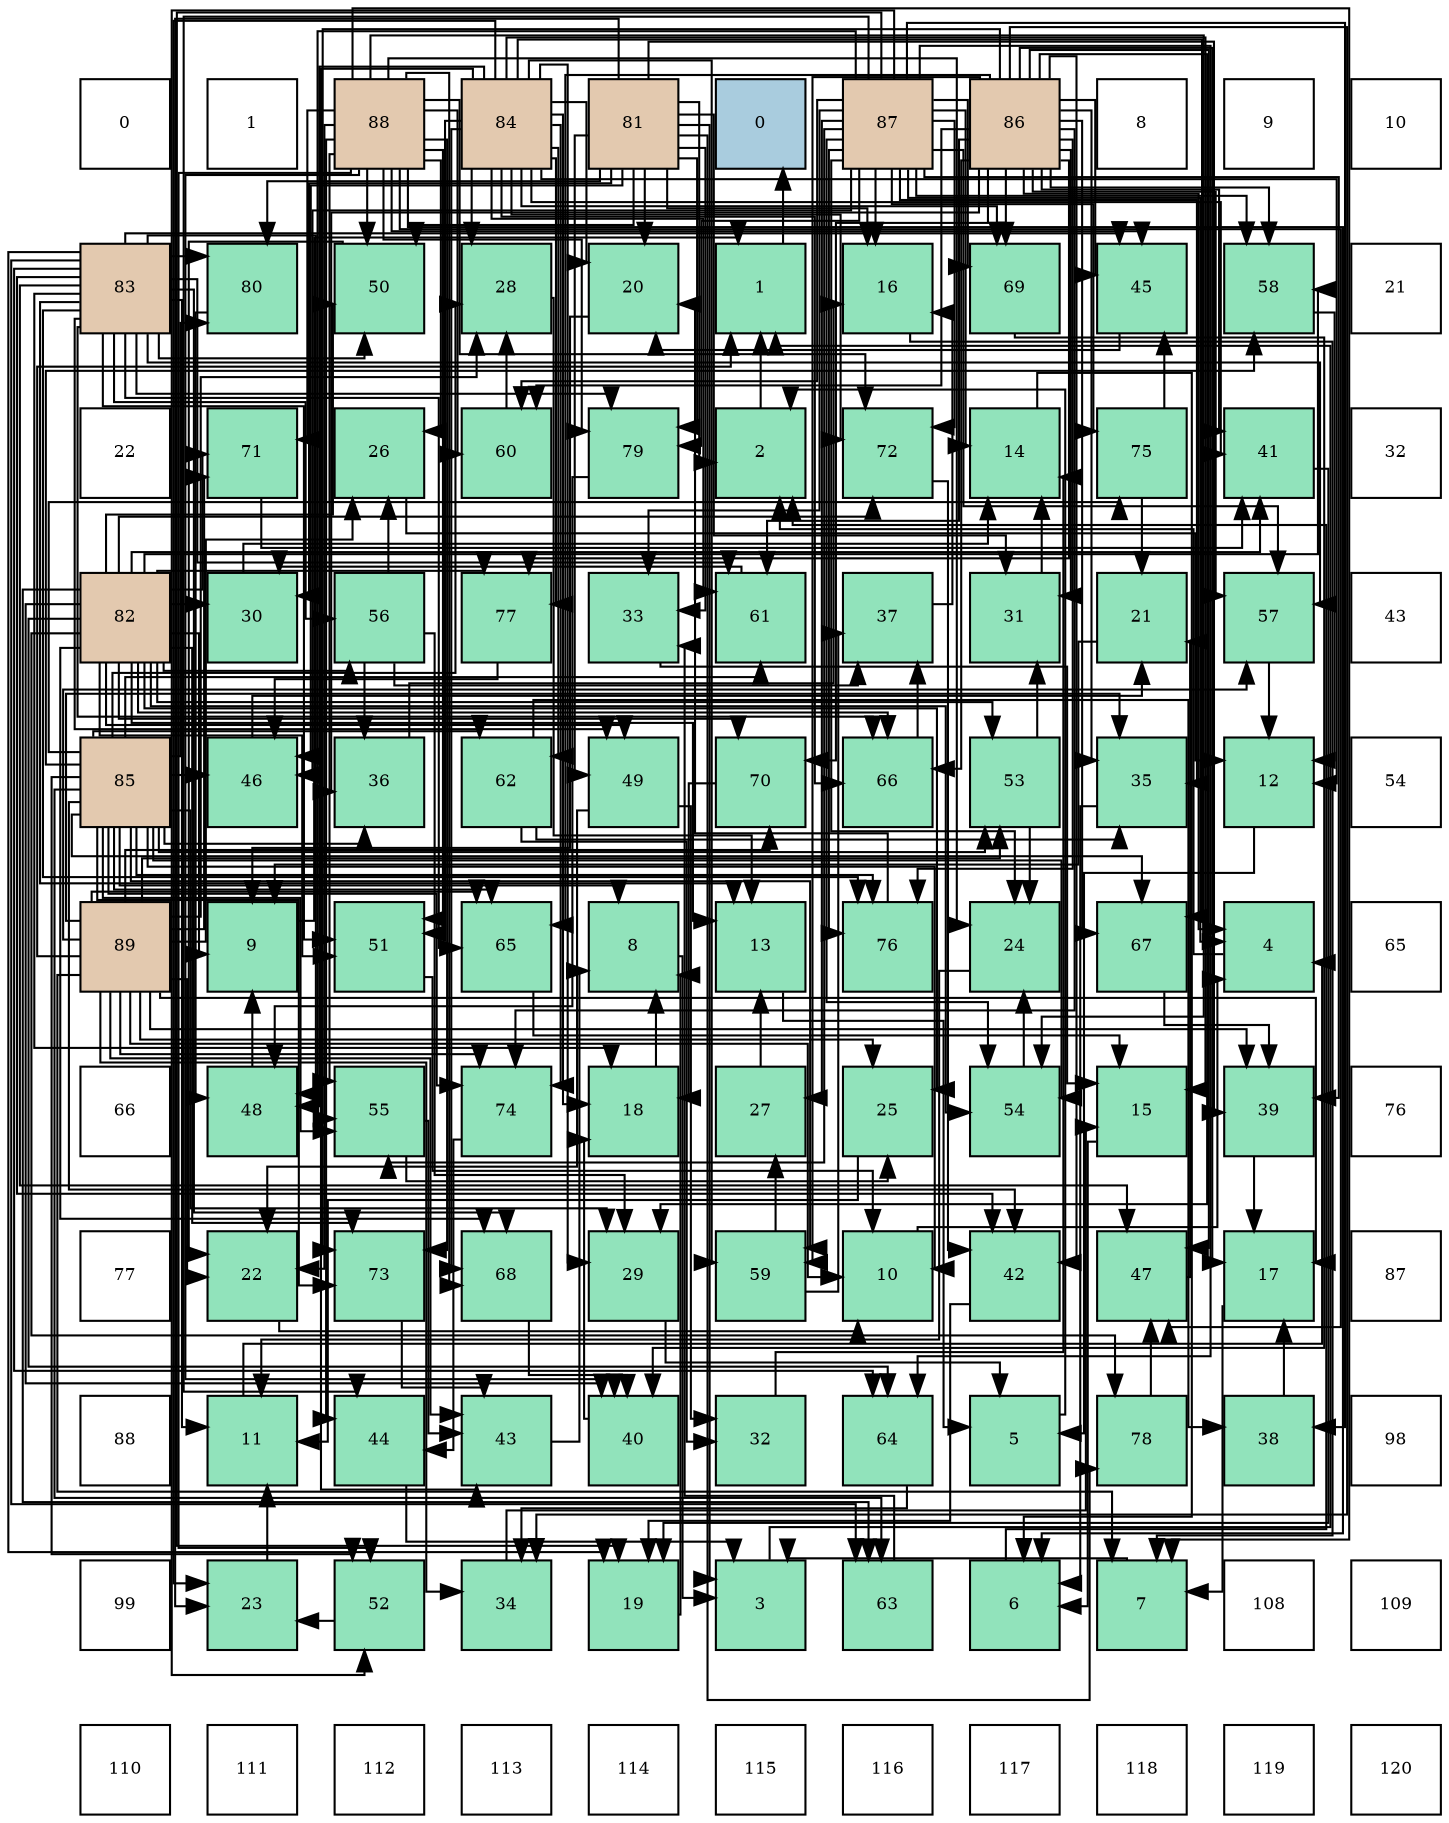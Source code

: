 digraph layout{
 rankdir=TB;
 splines=ortho;
 node [style=filled shape=square fixedsize=true width=0.6];
0[label="0", fontsize=8, fillcolor="#ffffff"];
1[label="1", fontsize=8, fillcolor="#ffffff"];
2[label="88", fontsize=8, fillcolor="#e3c9af"];
3[label="84", fontsize=8, fillcolor="#e3c9af"];
4[label="81", fontsize=8, fillcolor="#e3c9af"];
5[label="0", fontsize=8, fillcolor="#a9ccde"];
6[label="87", fontsize=8, fillcolor="#e3c9af"];
7[label="86", fontsize=8, fillcolor="#e3c9af"];
8[label="8", fontsize=8, fillcolor="#ffffff"];
9[label="9", fontsize=8, fillcolor="#ffffff"];
10[label="10", fontsize=8, fillcolor="#ffffff"];
11[label="83", fontsize=8, fillcolor="#e3c9af"];
12[label="80", fontsize=8, fillcolor="#91e3bb"];
13[label="50", fontsize=8, fillcolor="#91e3bb"];
14[label="28", fontsize=8, fillcolor="#91e3bb"];
15[label="20", fontsize=8, fillcolor="#91e3bb"];
16[label="1", fontsize=8, fillcolor="#91e3bb"];
17[label="16", fontsize=8, fillcolor="#91e3bb"];
18[label="69", fontsize=8, fillcolor="#91e3bb"];
19[label="45", fontsize=8, fillcolor="#91e3bb"];
20[label="58", fontsize=8, fillcolor="#91e3bb"];
21[label="21", fontsize=8, fillcolor="#ffffff"];
22[label="22", fontsize=8, fillcolor="#ffffff"];
23[label="71", fontsize=8, fillcolor="#91e3bb"];
24[label="26", fontsize=8, fillcolor="#91e3bb"];
25[label="60", fontsize=8, fillcolor="#91e3bb"];
26[label="79", fontsize=8, fillcolor="#91e3bb"];
27[label="2", fontsize=8, fillcolor="#91e3bb"];
28[label="72", fontsize=8, fillcolor="#91e3bb"];
29[label="14", fontsize=8, fillcolor="#91e3bb"];
30[label="75", fontsize=8, fillcolor="#91e3bb"];
31[label="41", fontsize=8, fillcolor="#91e3bb"];
32[label="32", fontsize=8, fillcolor="#ffffff"];
33[label="82", fontsize=8, fillcolor="#e3c9af"];
34[label="30", fontsize=8, fillcolor="#91e3bb"];
35[label="56", fontsize=8, fillcolor="#91e3bb"];
36[label="77", fontsize=8, fillcolor="#91e3bb"];
37[label="33", fontsize=8, fillcolor="#91e3bb"];
38[label="61", fontsize=8, fillcolor="#91e3bb"];
39[label="37", fontsize=8, fillcolor="#91e3bb"];
40[label="31", fontsize=8, fillcolor="#91e3bb"];
41[label="21", fontsize=8, fillcolor="#91e3bb"];
42[label="57", fontsize=8, fillcolor="#91e3bb"];
43[label="43", fontsize=8, fillcolor="#ffffff"];
44[label="85", fontsize=8, fillcolor="#e3c9af"];
45[label="46", fontsize=8, fillcolor="#91e3bb"];
46[label="36", fontsize=8, fillcolor="#91e3bb"];
47[label="62", fontsize=8, fillcolor="#91e3bb"];
48[label="49", fontsize=8, fillcolor="#91e3bb"];
49[label="70", fontsize=8, fillcolor="#91e3bb"];
50[label="66", fontsize=8, fillcolor="#91e3bb"];
51[label="53", fontsize=8, fillcolor="#91e3bb"];
52[label="35", fontsize=8, fillcolor="#91e3bb"];
53[label="12", fontsize=8, fillcolor="#91e3bb"];
54[label="54", fontsize=8, fillcolor="#ffffff"];
55[label="89", fontsize=8, fillcolor="#e3c9af"];
56[label="9", fontsize=8, fillcolor="#91e3bb"];
57[label="51", fontsize=8, fillcolor="#91e3bb"];
58[label="65", fontsize=8, fillcolor="#91e3bb"];
59[label="8", fontsize=8, fillcolor="#91e3bb"];
60[label="13", fontsize=8, fillcolor="#91e3bb"];
61[label="76", fontsize=8, fillcolor="#91e3bb"];
62[label="24", fontsize=8, fillcolor="#91e3bb"];
63[label="67", fontsize=8, fillcolor="#91e3bb"];
64[label="4", fontsize=8, fillcolor="#91e3bb"];
65[label="65", fontsize=8, fillcolor="#ffffff"];
66[label="66", fontsize=8, fillcolor="#ffffff"];
67[label="48", fontsize=8, fillcolor="#91e3bb"];
68[label="55", fontsize=8, fillcolor="#91e3bb"];
69[label="74", fontsize=8, fillcolor="#91e3bb"];
70[label="18", fontsize=8, fillcolor="#91e3bb"];
71[label="27", fontsize=8, fillcolor="#91e3bb"];
72[label="25", fontsize=8, fillcolor="#91e3bb"];
73[label="54", fontsize=8, fillcolor="#91e3bb"];
74[label="15", fontsize=8, fillcolor="#91e3bb"];
75[label="39", fontsize=8, fillcolor="#91e3bb"];
76[label="76", fontsize=8, fillcolor="#ffffff"];
77[label="77", fontsize=8, fillcolor="#ffffff"];
78[label="22", fontsize=8, fillcolor="#91e3bb"];
79[label="73", fontsize=8, fillcolor="#91e3bb"];
80[label="68", fontsize=8, fillcolor="#91e3bb"];
81[label="29", fontsize=8, fillcolor="#91e3bb"];
82[label="59", fontsize=8, fillcolor="#91e3bb"];
83[label="10", fontsize=8, fillcolor="#91e3bb"];
84[label="42", fontsize=8, fillcolor="#91e3bb"];
85[label="47", fontsize=8, fillcolor="#91e3bb"];
86[label="17", fontsize=8, fillcolor="#91e3bb"];
87[label="87", fontsize=8, fillcolor="#ffffff"];
88[label="88", fontsize=8, fillcolor="#ffffff"];
89[label="11", fontsize=8, fillcolor="#91e3bb"];
90[label="44", fontsize=8, fillcolor="#91e3bb"];
91[label="43", fontsize=8, fillcolor="#91e3bb"];
92[label="40", fontsize=8, fillcolor="#91e3bb"];
93[label="32", fontsize=8, fillcolor="#91e3bb"];
94[label="64", fontsize=8, fillcolor="#91e3bb"];
95[label="5", fontsize=8, fillcolor="#91e3bb"];
96[label="78", fontsize=8, fillcolor="#91e3bb"];
97[label="38", fontsize=8, fillcolor="#91e3bb"];
98[label="98", fontsize=8, fillcolor="#ffffff"];
99[label="99", fontsize=8, fillcolor="#ffffff"];
100[label="23", fontsize=8, fillcolor="#91e3bb"];
101[label="52", fontsize=8, fillcolor="#91e3bb"];
102[label="34", fontsize=8, fillcolor="#91e3bb"];
103[label="19", fontsize=8, fillcolor="#91e3bb"];
104[label="3", fontsize=8, fillcolor="#91e3bb"];
105[label="63", fontsize=8, fillcolor="#91e3bb"];
106[label="6", fontsize=8, fillcolor="#91e3bb"];
107[label="7", fontsize=8, fillcolor="#91e3bb"];
108[label="108", fontsize=8, fillcolor="#ffffff"];
109[label="109", fontsize=8, fillcolor="#ffffff"];
110[label="110", fontsize=8, fillcolor="#ffffff"];
111[label="111", fontsize=8, fillcolor="#ffffff"];
112[label="112", fontsize=8, fillcolor="#ffffff"];
113[label="113", fontsize=8, fillcolor="#ffffff"];
114[label="114", fontsize=8, fillcolor="#ffffff"];
115[label="115", fontsize=8, fillcolor="#ffffff"];
116[label="116", fontsize=8, fillcolor="#ffffff"];
117[label="117", fontsize=8, fillcolor="#ffffff"];
118[label="118", fontsize=8, fillcolor="#ffffff"];
119[label="119", fontsize=8, fillcolor="#ffffff"];
120[label="120", fontsize=8, fillcolor="#ffffff"];
edge [constraint=false, style=vis];16 -> 5;
27 -> 16;
104 -> 16;
64 -> 27;
95 -> 27;
106 -> 27;
107 -> 104;
59 -> 104;
56 -> 16;
83 -> 64;
89 -> 64;
53 -> 95;
60 -> 95;
29 -> 106;
74 -> 106;
17 -> 107;
86 -> 107;
70 -> 59;
103 -> 59;
15 -> 56;
41 -> 56;
78 -> 83;
100 -> 89;
62 -> 89;
72 -> 89;
24 -> 53;
71 -> 60;
14 -> 60;
81 -> 95;
34 -> 29;
40 -> 29;
93 -> 29;
37 -> 74;
102 -> 74;
52 -> 106;
46 -> 17;
39 -> 17;
97 -> 86;
75 -> 86;
92 -> 70;
31 -> 103;
84 -> 103;
91 -> 59;
90 -> 104;
19 -> 15;
45 -> 41;
85 -> 41;
67 -> 56;
48 -> 78;
48 -> 93;
13 -> 78;
57 -> 83;
101 -> 100;
51 -> 62;
51 -> 40;
73 -> 62;
68 -> 72;
68 -> 91;
35 -> 24;
35 -> 81;
35 -> 46;
35 -> 39;
42 -> 53;
20 -> 53;
82 -> 71;
82 -> 39;
25 -> 14;
38 -> 34;
47 -> 93;
47 -> 52;
47 -> 97;
105 -> 37;
94 -> 102;
58 -> 74;
50 -> 39;
63 -> 75;
80 -> 92;
18 -> 92;
49 -> 70;
23 -> 31;
28 -> 84;
79 -> 91;
69 -> 90;
30 -> 41;
30 -> 19;
61 -> 15;
36 -> 45;
96 -> 85;
26 -> 67;
12 -> 67;
4 -> 27;
4 -> 104;
4 -> 17;
4 -> 15;
4 -> 100;
4 -> 34;
4 -> 40;
4 -> 37;
4 -> 75;
4 -> 45;
4 -> 48;
4 -> 13;
4 -> 96;
4 -> 26;
4 -> 12;
33 -> 56;
33 -> 60;
33 -> 72;
33 -> 34;
33 -> 92;
33 -> 31;
33 -> 48;
33 -> 13;
33 -> 57;
33 -> 51;
33 -> 73;
33 -> 35;
33 -> 20;
33 -> 105;
33 -> 94;
33 -> 50;
33 -> 80;
33 -> 49;
33 -> 23;
33 -> 28;
33 -> 79;
33 -> 36;
33 -> 96;
11 -> 89;
11 -> 60;
11 -> 70;
11 -> 103;
11 -> 84;
11 -> 19;
11 -> 85;
11 -> 48;
11 -> 13;
11 -> 57;
11 -> 68;
11 -> 35;
11 -> 42;
11 -> 38;
11 -> 105;
11 -> 94;
11 -> 58;
11 -> 50;
11 -> 80;
11 -> 61;
11 -> 26;
11 -> 12;
3 -> 53;
3 -> 74;
3 -> 70;
3 -> 15;
3 -> 100;
3 -> 14;
3 -> 81;
3 -> 31;
3 -> 91;
3 -> 67;
3 -> 57;
3 -> 82;
3 -> 38;
3 -> 47;
3 -> 50;
3 -> 63;
3 -> 80;
3 -> 18;
3 -> 28;
3 -> 69;
3 -> 36;
44 -> 59;
44 -> 83;
44 -> 14;
44 -> 81;
44 -> 46;
44 -> 84;
44 -> 45;
44 -> 101;
44 -> 51;
44 -> 73;
44 -> 68;
44 -> 20;
44 -> 82;
44 -> 38;
44 -> 47;
44 -> 105;
44 -> 58;
44 -> 63;
44 -> 79;
44 -> 69;
44 -> 30;
44 -> 61;
44 -> 12;
7 -> 64;
7 -> 86;
7 -> 81;
7 -> 40;
7 -> 102;
7 -> 52;
7 -> 46;
7 -> 31;
7 -> 84;
7 -> 19;
7 -> 85;
7 -> 42;
7 -> 20;
7 -> 82;
7 -> 25;
7 -> 38;
7 -> 58;
7 -> 50;
7 -> 63;
7 -> 18;
7 -> 49;
7 -> 79;
7 -> 69;
7 -> 61;
7 -> 36;
6 -> 64;
6 -> 29;
6 -> 17;
6 -> 103;
6 -> 62;
6 -> 71;
6 -> 37;
6 -> 52;
6 -> 97;
6 -> 75;
6 -> 90;
6 -> 45;
6 -> 67;
6 -> 101;
6 -> 73;
6 -> 68;
6 -> 42;
6 -> 20;
6 -> 25;
6 -> 94;
6 -> 18;
6 -> 28;
6 -> 30;
6 -> 61;
6 -> 26;
2 -> 106;
2 -> 107;
2 -> 78;
2 -> 62;
2 -> 24;
2 -> 92;
2 -> 90;
2 -> 19;
2 -> 85;
2 -> 13;
2 -> 57;
2 -> 101;
2 -> 73;
2 -> 68;
2 -> 25;
2 -> 80;
2 -> 23;
2 -> 28;
2 -> 79;
2 -> 26;
55 -> 16;
55 -> 107;
55 -> 83;
55 -> 86;
55 -> 78;
55 -> 72;
55 -> 24;
55 -> 14;
55 -> 102;
55 -> 52;
55 -> 75;
55 -> 91;
55 -> 51;
55 -> 42;
55 -> 58;
55 -> 49;
55 -> 23;
55 -> 69;
edge [constraint=true, style=invis];
0 -> 11 -> 22 -> 33 -> 44 -> 55 -> 66 -> 77 -> 88 -> 99 -> 110;
1 -> 12 -> 23 -> 34 -> 45 -> 56 -> 67 -> 78 -> 89 -> 100 -> 111;
2 -> 13 -> 24 -> 35 -> 46 -> 57 -> 68 -> 79 -> 90 -> 101 -> 112;
3 -> 14 -> 25 -> 36 -> 47 -> 58 -> 69 -> 80 -> 91 -> 102 -> 113;
4 -> 15 -> 26 -> 37 -> 48 -> 59 -> 70 -> 81 -> 92 -> 103 -> 114;
5 -> 16 -> 27 -> 38 -> 49 -> 60 -> 71 -> 82 -> 93 -> 104 -> 115;
6 -> 17 -> 28 -> 39 -> 50 -> 61 -> 72 -> 83 -> 94 -> 105 -> 116;
7 -> 18 -> 29 -> 40 -> 51 -> 62 -> 73 -> 84 -> 95 -> 106 -> 117;
8 -> 19 -> 30 -> 41 -> 52 -> 63 -> 74 -> 85 -> 96 -> 107 -> 118;
9 -> 20 -> 31 -> 42 -> 53 -> 64 -> 75 -> 86 -> 97 -> 108 -> 119;
10 -> 21 -> 32 -> 43 -> 54 -> 65 -> 76 -> 87 -> 98 -> 109 -> 120;
rank = same {0 -> 1 -> 2 -> 3 -> 4 -> 5 -> 6 -> 7 -> 8 -> 9 -> 10};
rank = same {11 -> 12 -> 13 -> 14 -> 15 -> 16 -> 17 -> 18 -> 19 -> 20 -> 21};
rank = same {22 -> 23 -> 24 -> 25 -> 26 -> 27 -> 28 -> 29 -> 30 -> 31 -> 32};
rank = same {33 -> 34 -> 35 -> 36 -> 37 -> 38 -> 39 -> 40 -> 41 -> 42 -> 43};
rank = same {44 -> 45 -> 46 -> 47 -> 48 -> 49 -> 50 -> 51 -> 52 -> 53 -> 54};
rank = same {55 -> 56 -> 57 -> 58 -> 59 -> 60 -> 61 -> 62 -> 63 -> 64 -> 65};
rank = same {66 -> 67 -> 68 -> 69 -> 70 -> 71 -> 72 -> 73 -> 74 -> 75 -> 76};
rank = same {77 -> 78 -> 79 -> 80 -> 81 -> 82 -> 83 -> 84 -> 85 -> 86 -> 87};
rank = same {88 -> 89 -> 90 -> 91 -> 92 -> 93 -> 94 -> 95 -> 96 -> 97 -> 98};
rank = same {99 -> 100 -> 101 -> 102 -> 103 -> 104 -> 105 -> 106 -> 107 -> 108 -> 109};
rank = same {110 -> 111 -> 112 -> 113 -> 114 -> 115 -> 116 -> 117 -> 118 -> 119 -> 120};
}
